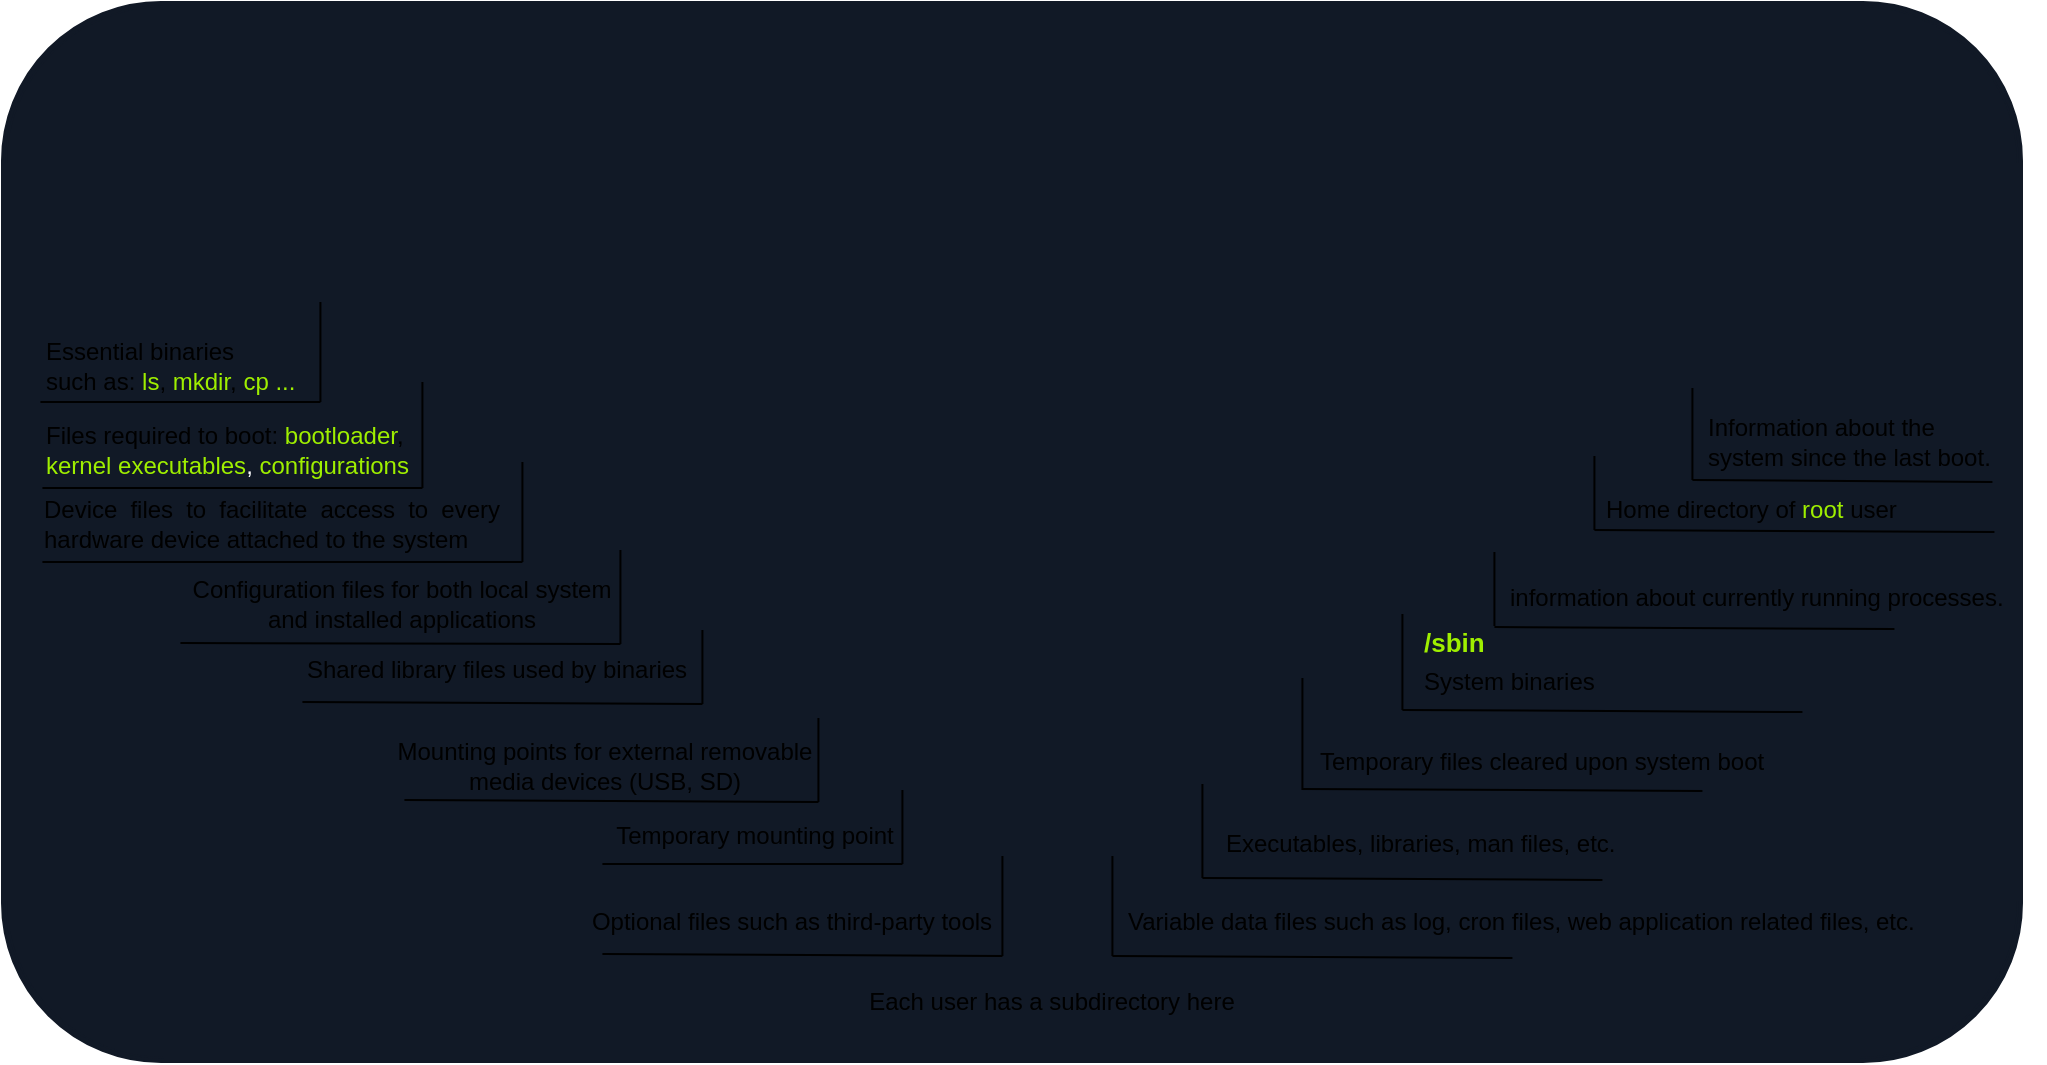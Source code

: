 <mxfile>
    <diagram id="qM1Av40VN0eDiZpWbbjC" name="Page-1">
        <mxGraphModel dx="1936" dy="539" grid="1" gridSize="10" guides="1" tooltips="1" connect="1" arrows="1" fold="1" page="1" pageScale="1" pageWidth="850" pageHeight="1100" math="0" shadow="0">
            <root>
                <mxCell id="0"/>
                <mxCell id="1" parent="0"/>
                <mxCell id="3" value="" style="shape=ext;double=1;rounded=1;whiteSpace=wrap;html=1;strokeColor=#111926;fillColor=#111926;" vertex="1" parent="1">
                    <mxGeometry x="-100" y="220" width="1010" height="530" as="geometry"/>
                </mxCell>
                <mxCell id="2" value="" style="shape=image;verticalLabelPosition=bottom;labelBackgroundColor=#ffffff;verticalAlign=top;aspect=fixed;imageAspect=0;image=https://academy.hackthebox.eu/storage/modules/18/NEW_filesystem.png;" vertex="1" parent="1">
                    <mxGeometry x="0.21" y="220" width="809.58" height="520" as="geometry"/>
                </mxCell>
                <mxCell id="4" value="Essential binaries &lt;br&gt;such as:&amp;nbsp;&lt;font color=&quot;#9fef00&quot;&gt;ls&lt;/font&gt;, &lt;font color=&quot;#9fef00&quot;&gt;mkdir&lt;/font&gt;, &lt;font color=&quot;#9fef00&quot;&gt;cp ...&lt;/font&gt;" style="text;html=1;strokeColor=none;fillColor=none;align=left;verticalAlign=middle;whiteSpace=wrap;rounded=0;" vertex="1" parent="1">
                    <mxGeometry x="-79.79" y="392" width="130" height="20" as="geometry"/>
                </mxCell>
                <mxCell id="7" value="" style="endArrow=none;html=1;" edge="1" parent="1">
                    <mxGeometry width="50" height="50" relative="1" as="geometry">
                        <mxPoint x="59.21" y="420" as="sourcePoint"/>
                        <mxPoint x="59.21" y="370" as="targetPoint"/>
                    </mxGeometry>
                </mxCell>
                <mxCell id="8" value="" style="endArrow=none;html=1;" edge="1" parent="1">
                    <mxGeometry width="50" height="50" relative="1" as="geometry">
                        <mxPoint x="110.21" y="463" as="sourcePoint"/>
                        <mxPoint x="110.21" y="410" as="targetPoint"/>
                    </mxGeometry>
                </mxCell>
                <mxCell id="9" value="" style="endArrow=none;html=1;" edge="1" parent="1">
                    <mxGeometry width="50" height="50" relative="1" as="geometry">
                        <mxPoint x="160.21" y="500" as="sourcePoint"/>
                        <mxPoint x="160.21" y="450" as="targetPoint"/>
                    </mxGeometry>
                </mxCell>
                <mxCell id="10" value="" style="endArrow=none;html=1;" edge="1" parent="1">
                    <mxGeometry width="50" height="50" relative="1" as="geometry">
                        <mxPoint x="-80.79" y="420" as="sourcePoint"/>
                        <mxPoint x="59.21" y="420" as="targetPoint"/>
                    </mxGeometry>
                </mxCell>
                <mxCell id="11" value="" style="endArrow=none;html=1;" edge="1" parent="1">
                    <mxGeometry width="50" height="50" relative="1" as="geometry">
                        <mxPoint x="-10.79" y="540.5" as="sourcePoint"/>
                        <mxPoint x="209.21" y="541" as="targetPoint"/>
                    </mxGeometry>
                </mxCell>
                <mxCell id="13" value="Files required to boot:&amp;nbsp;&lt;font color=&quot;#9fef00&quot;&gt;bootloader&lt;/font&gt;, &lt;font color=&quot;#9fef00&quot;&gt;kernel executables&lt;/font&gt;&lt;font color=&quot;#ffffff&quot;&gt;,&lt;/font&gt;&lt;font color=&quot;#9fef00&quot;&gt; configurations&amp;nbsp;&lt;/font&gt;" style="text;html=1;strokeColor=none;fillColor=none;align=left;verticalAlign=middle;whiteSpace=wrap;rounded=0;" vertex="1" parent="1">
                    <mxGeometry x="-79.79" y="434" width="190" height="20" as="geometry"/>
                </mxCell>
                <mxCell id="14" value="" style="endArrow=none;html=1;" edge="1" parent="1">
                    <mxGeometry width="50" height="50" relative="1" as="geometry">
                        <mxPoint x="-79.79" y="463" as="sourcePoint"/>
                        <mxPoint x="110.21" y="463" as="targetPoint"/>
                    </mxGeometry>
                </mxCell>
                <mxCell id="15" value="&lt;div style=&quot;text-align: justify&quot;&gt;&lt;span&gt;Device files to facilitate access to every hardware device attached to the system&lt;/span&gt;&lt;/div&gt;" style="text;html=1;strokeColor=none;fillColor=none;align=center;verticalAlign=middle;whiteSpace=wrap;rounded=0;" vertex="1" parent="1">
                    <mxGeometry x="-79.79" y="471" width="230" height="20" as="geometry"/>
                </mxCell>
                <mxCell id="16" value="" style="endArrow=none;html=1;" edge="1" parent="1">
                    <mxGeometry width="50" height="50" relative="1" as="geometry">
                        <mxPoint x="-79.79" y="500" as="sourcePoint"/>
                        <mxPoint x="160.21" y="500" as="targetPoint"/>
                    </mxGeometry>
                </mxCell>
                <mxCell id="17" value="Configuration files for both local system and installed applications" style="text;html=1;strokeColor=none;fillColor=none;align=center;verticalAlign=middle;whiteSpace=wrap;rounded=0;" vertex="1" parent="1">
                    <mxGeometry x="-9.79" y="511" width="220" height="20" as="geometry"/>
                </mxCell>
                <mxCell id="19" value="" style="endArrow=none;html=1;" edge="1" parent="1">
                    <mxGeometry width="50" height="50" relative="1" as="geometry">
                        <mxPoint x="209.21" y="541" as="sourcePoint"/>
                        <mxPoint x="209.21" y="494" as="targetPoint"/>
                    </mxGeometry>
                </mxCell>
                <mxCell id="20" value="Shared library files used by binaries" style="text;html=1;strokeColor=none;fillColor=none;align=center;verticalAlign=middle;whiteSpace=wrap;rounded=0;" vertex="1" parent="1">
                    <mxGeometry x="50.21" y="544" width="195" height="20" as="geometry"/>
                </mxCell>
                <mxCell id="21" value="" style="endArrow=none;html=1;" edge="1" parent="1">
                    <mxGeometry width="50" height="50" relative="1" as="geometry">
                        <mxPoint x="50.21" y="570" as="sourcePoint"/>
                        <mxPoint x="250.21" y="571" as="targetPoint"/>
                    </mxGeometry>
                </mxCell>
                <mxCell id="22" value="" style="endArrow=none;html=1;" edge="1" parent="1">
                    <mxGeometry width="50" height="50" relative="1" as="geometry">
                        <mxPoint x="250.21" y="571" as="sourcePoint"/>
                        <mxPoint x="250.21" y="534" as="targetPoint"/>
                    </mxGeometry>
                </mxCell>
                <mxCell id="23" value="" style="endArrow=none;html=1;" edge="1" parent="1">
                    <mxGeometry width="50" height="50" relative="1" as="geometry">
                        <mxPoint x="101.21" y="619" as="sourcePoint"/>
                        <mxPoint x="308.21" y="620" as="targetPoint"/>
                    </mxGeometry>
                </mxCell>
                <mxCell id="24" value="" style="endArrow=none;html=1;" edge="1" parent="1">
                    <mxGeometry width="50" height="50" relative="1" as="geometry">
                        <mxPoint x="200.21" y="651" as="sourcePoint"/>
                        <mxPoint x="350.21" y="651" as="targetPoint"/>
                    </mxGeometry>
                </mxCell>
                <mxCell id="26" value="" style="endArrow=none;html=1;" edge="1" parent="1">
                    <mxGeometry width="50" height="50" relative="1" as="geometry">
                        <mxPoint x="200.21" y="696" as="sourcePoint"/>
                        <mxPoint x="400.21" y="697" as="targetPoint"/>
                    </mxGeometry>
                </mxCell>
                <mxCell id="27" value="Mounting points for external removable media devices (USB, SD)" style="text;html=1;strokeColor=none;fillColor=none;align=center;verticalAlign=middle;whiteSpace=wrap;rounded=0;" vertex="1" parent="1">
                    <mxGeometry x="95.21" y="592" width="213" height="20" as="geometry"/>
                </mxCell>
                <mxCell id="28" value="" style="endArrow=none;html=1;" edge="1" parent="1">
                    <mxGeometry width="50" height="50" relative="1" as="geometry">
                        <mxPoint x="308.21" y="620" as="sourcePoint"/>
                        <mxPoint x="308.21" y="578" as="targetPoint"/>
                    </mxGeometry>
                </mxCell>
                <mxCell id="29" value="" style="endArrow=none;html=1;" edge="1" parent="1">
                    <mxGeometry width="50" height="50" relative="1" as="geometry">
                        <mxPoint x="350.21" y="651" as="sourcePoint"/>
                        <mxPoint x="350.21" y="614" as="targetPoint"/>
                    </mxGeometry>
                </mxCell>
                <mxCell id="30" value="" style="endArrow=none;html=1;" edge="1" parent="1">
                    <mxGeometry width="50" height="50" relative="1" as="geometry">
                        <mxPoint x="400.21" y="697" as="sourcePoint"/>
                        <mxPoint x="400.21" y="647" as="targetPoint"/>
                    </mxGeometry>
                </mxCell>
                <mxCell id="31" value="" style="endArrow=none;html=1;" edge="1" parent="1">
                    <mxGeometry width="50" height="50" relative="1" as="geometry">
                        <mxPoint x="455.21" y="697" as="sourcePoint"/>
                        <mxPoint x="655.21" y="698" as="targetPoint"/>
                    </mxGeometry>
                </mxCell>
                <mxCell id="33" value="" style="endArrow=none;html=1;" edge="1" parent="1">
                    <mxGeometry width="50" height="50" relative="1" as="geometry">
                        <mxPoint x="500.21" y="658" as="sourcePoint"/>
                        <mxPoint x="700.21" y="659" as="targetPoint"/>
                    </mxGeometry>
                </mxCell>
                <mxCell id="34" value="" style="endArrow=none;html=1;" edge="1" parent="1">
                    <mxGeometry width="50" height="50" relative="1" as="geometry">
                        <mxPoint x="500.21" y="658" as="sourcePoint"/>
                        <mxPoint x="500.21" y="611" as="targetPoint"/>
                    </mxGeometry>
                </mxCell>
                <mxCell id="35" value="" style="endArrow=none;html=1;" edge="1" parent="1">
                    <mxGeometry width="50" height="50" relative="1" as="geometry">
                        <mxPoint x="550.21" y="613.5" as="sourcePoint"/>
                        <mxPoint x="750.21" y="614.5" as="targetPoint"/>
                    </mxGeometry>
                </mxCell>
                <mxCell id="36" value="" style="endArrow=none;html=1;" edge="1" parent="1">
                    <mxGeometry width="50" height="50" relative="1" as="geometry">
                        <mxPoint x="550.21" y="614" as="sourcePoint"/>
                        <mxPoint x="550.21" y="558" as="targetPoint"/>
                    </mxGeometry>
                </mxCell>
                <mxCell id="37" value="" style="endArrow=none;html=1;" edge="1" parent="1">
                    <mxGeometry width="50" height="50" relative="1" as="geometry">
                        <mxPoint x="600.21" y="574" as="sourcePoint"/>
                        <mxPoint x="800.21" y="575" as="targetPoint"/>
                    </mxGeometry>
                </mxCell>
                <mxCell id="38" value="" style="endArrow=none;html=1;" edge="1" parent="1">
                    <mxGeometry width="50" height="50" relative="1" as="geometry">
                        <mxPoint x="600.21" y="574" as="sourcePoint"/>
                        <mxPoint x="600.21" y="526" as="targetPoint"/>
                    </mxGeometry>
                </mxCell>
                <mxCell id="39" value="" style="endArrow=none;html=1;" edge="1" parent="1">
                    <mxGeometry width="50" height="50" relative="1" as="geometry">
                        <mxPoint x="646.21" y="532.5" as="sourcePoint"/>
                        <mxPoint x="846.21" y="533.5" as="targetPoint"/>
                    </mxGeometry>
                </mxCell>
                <mxCell id="40" value="" style="endArrow=none;html=1;" edge="1" parent="1">
                    <mxGeometry width="50" height="50" relative="1" as="geometry">
                        <mxPoint x="646.21" y="532" as="sourcePoint"/>
                        <mxPoint x="646.21" y="495" as="targetPoint"/>
                    </mxGeometry>
                </mxCell>
                <mxCell id="41" value="" style="endArrow=none;html=1;" edge="1" parent="1">
                    <mxGeometry width="50" height="50" relative="1" as="geometry">
                        <mxPoint x="696.21" y="484" as="sourcePoint"/>
                        <mxPoint x="896.21" y="485" as="targetPoint"/>
                    </mxGeometry>
                </mxCell>
                <mxCell id="42" value="" style="endArrow=none;html=1;" edge="1" parent="1">
                    <mxGeometry width="50" height="50" relative="1" as="geometry">
                        <mxPoint x="696.21" y="484" as="sourcePoint"/>
                        <mxPoint x="696.21" y="447" as="targetPoint"/>
                    </mxGeometry>
                </mxCell>
                <mxCell id="43" value="" style="endArrow=none;html=1;" edge="1" parent="1">
                    <mxGeometry width="50" height="50" relative="1" as="geometry">
                        <mxPoint x="745.21" y="459" as="sourcePoint"/>
                        <mxPoint x="895.21" y="460" as="targetPoint"/>
                    </mxGeometry>
                </mxCell>
                <mxCell id="44" value="" style="endArrow=none;html=1;" edge="1" parent="1">
                    <mxGeometry width="50" height="50" relative="1" as="geometry">
                        <mxPoint x="745.21" y="459" as="sourcePoint"/>
                        <mxPoint x="745.21" y="413" as="targetPoint"/>
                    </mxGeometry>
                </mxCell>
                <mxCell id="45" value="Temporary mounting point" style="text;html=1;strokeColor=none;fillColor=none;align=center;verticalAlign=middle;whiteSpace=wrap;rounded=0;" vertex="1" parent="1">
                    <mxGeometry x="202.21" y="627" width="149" height="20" as="geometry"/>
                </mxCell>
                <mxCell id="46" value="Optional files such as third-party tools" style="text;html=1;strokeColor=none;fillColor=none;align=center;verticalAlign=middle;whiteSpace=wrap;rounded=0;" vertex="1" parent="1">
                    <mxGeometry x="190.21" y="670" width="210" height="20" as="geometry"/>
                </mxCell>
                <mxCell id="47" value="Each user has a subdirectory here" style="text;html=1;strokeColor=none;fillColor=none;align=center;verticalAlign=middle;whiteSpace=wrap;rounded=0;" vertex="1" parent="1">
                    <mxGeometry x="320" y="710" width="210" height="20" as="geometry"/>
                </mxCell>
                <mxCell id="49" value="" style="endArrow=none;html=1;" edge="1" parent="1">
                    <mxGeometry width="50" height="50" relative="1" as="geometry">
                        <mxPoint x="455.21" y="697" as="sourcePoint"/>
                        <mxPoint x="455.21" y="647" as="targetPoint"/>
                    </mxGeometry>
                </mxCell>
                <mxCell id="50" value="Variable data files such as log, cron files, web application related files, etc." style="text;html=1;strokeColor=none;fillColor=none;align=left;verticalAlign=middle;whiteSpace=wrap;rounded=0;" vertex="1" parent="1">
                    <mxGeometry x="461.21" y="670" width="400" height="20" as="geometry"/>
                </mxCell>
                <mxCell id="51" value="Executables, libraries, man files, etc." style="text;html=1;strokeColor=none;fillColor=none;align=left;verticalAlign=middle;whiteSpace=wrap;rounded=0;" vertex="1" parent="1">
                    <mxGeometry x="510.21" y="631" width="210" height="20" as="geometry"/>
                </mxCell>
                <mxCell id="53" value="Temporary files cleared upon system boot" style="text;html=1;strokeColor=none;fillColor=none;align=left;verticalAlign=middle;whiteSpace=wrap;rounded=0;" vertex="1" parent="1">
                    <mxGeometry x="557.21" y="590" width="233" height="20" as="geometry"/>
                </mxCell>
                <mxCell id="55" value="System binaries" style="text;html=1;strokeColor=none;fillColor=none;align=left;verticalAlign=middle;whiteSpace=wrap;rounded=0;" vertex="1" parent="1">
                    <mxGeometry x="609.21" y="550" width="210" height="20" as="geometry"/>
                </mxCell>
                <mxCell id="56" value="information about currently running processes." style="text;html=1;strokeColor=none;fillColor=none;align=left;verticalAlign=middle;whiteSpace=wrap;rounded=0;" vertex="1" parent="1">
                    <mxGeometry x="652.21" y="508" width="258" height="20" as="geometry"/>
                </mxCell>
                <mxCell id="57" value="Home directory of &lt;font color=&quot;#9fef00&quot;&gt;root&lt;/font&gt; user" style="text;html=1;strokeColor=none;fillColor=none;align=left;verticalAlign=middle;whiteSpace=wrap;rounded=0;" vertex="1" parent="1">
                    <mxGeometry x="700" y="464" width="210" height="20" as="geometry"/>
                </mxCell>
                <mxCell id="59" value="Information about the &lt;br&gt;system since the last boot." style="text;html=1;strokeColor=none;fillColor=none;align=left;verticalAlign=middle;whiteSpace=wrap;rounded=0;" vertex="1" parent="1">
                    <mxGeometry x="751.21" y="420" width="170.21" height="40" as="geometry"/>
                </mxCell>
                <mxCell id="60" value="&lt;b&gt;&lt;font color=&quot;#9fef00&quot; style=&quot;background-color: rgb(17 , 25 , 38) ; font-size: 13px&quot;&gt;/sbin&lt;/font&gt;&lt;/b&gt;" style="text;html=1;strokeColor=none;fillColor=none;align=left;verticalAlign=middle;whiteSpace=wrap;rounded=0;" vertex="1" parent="1">
                    <mxGeometry x="609.21" y="530" width="30.79" height="20" as="geometry"/>
                </mxCell>
            </root>
        </mxGraphModel>
    </diagram>
</mxfile>